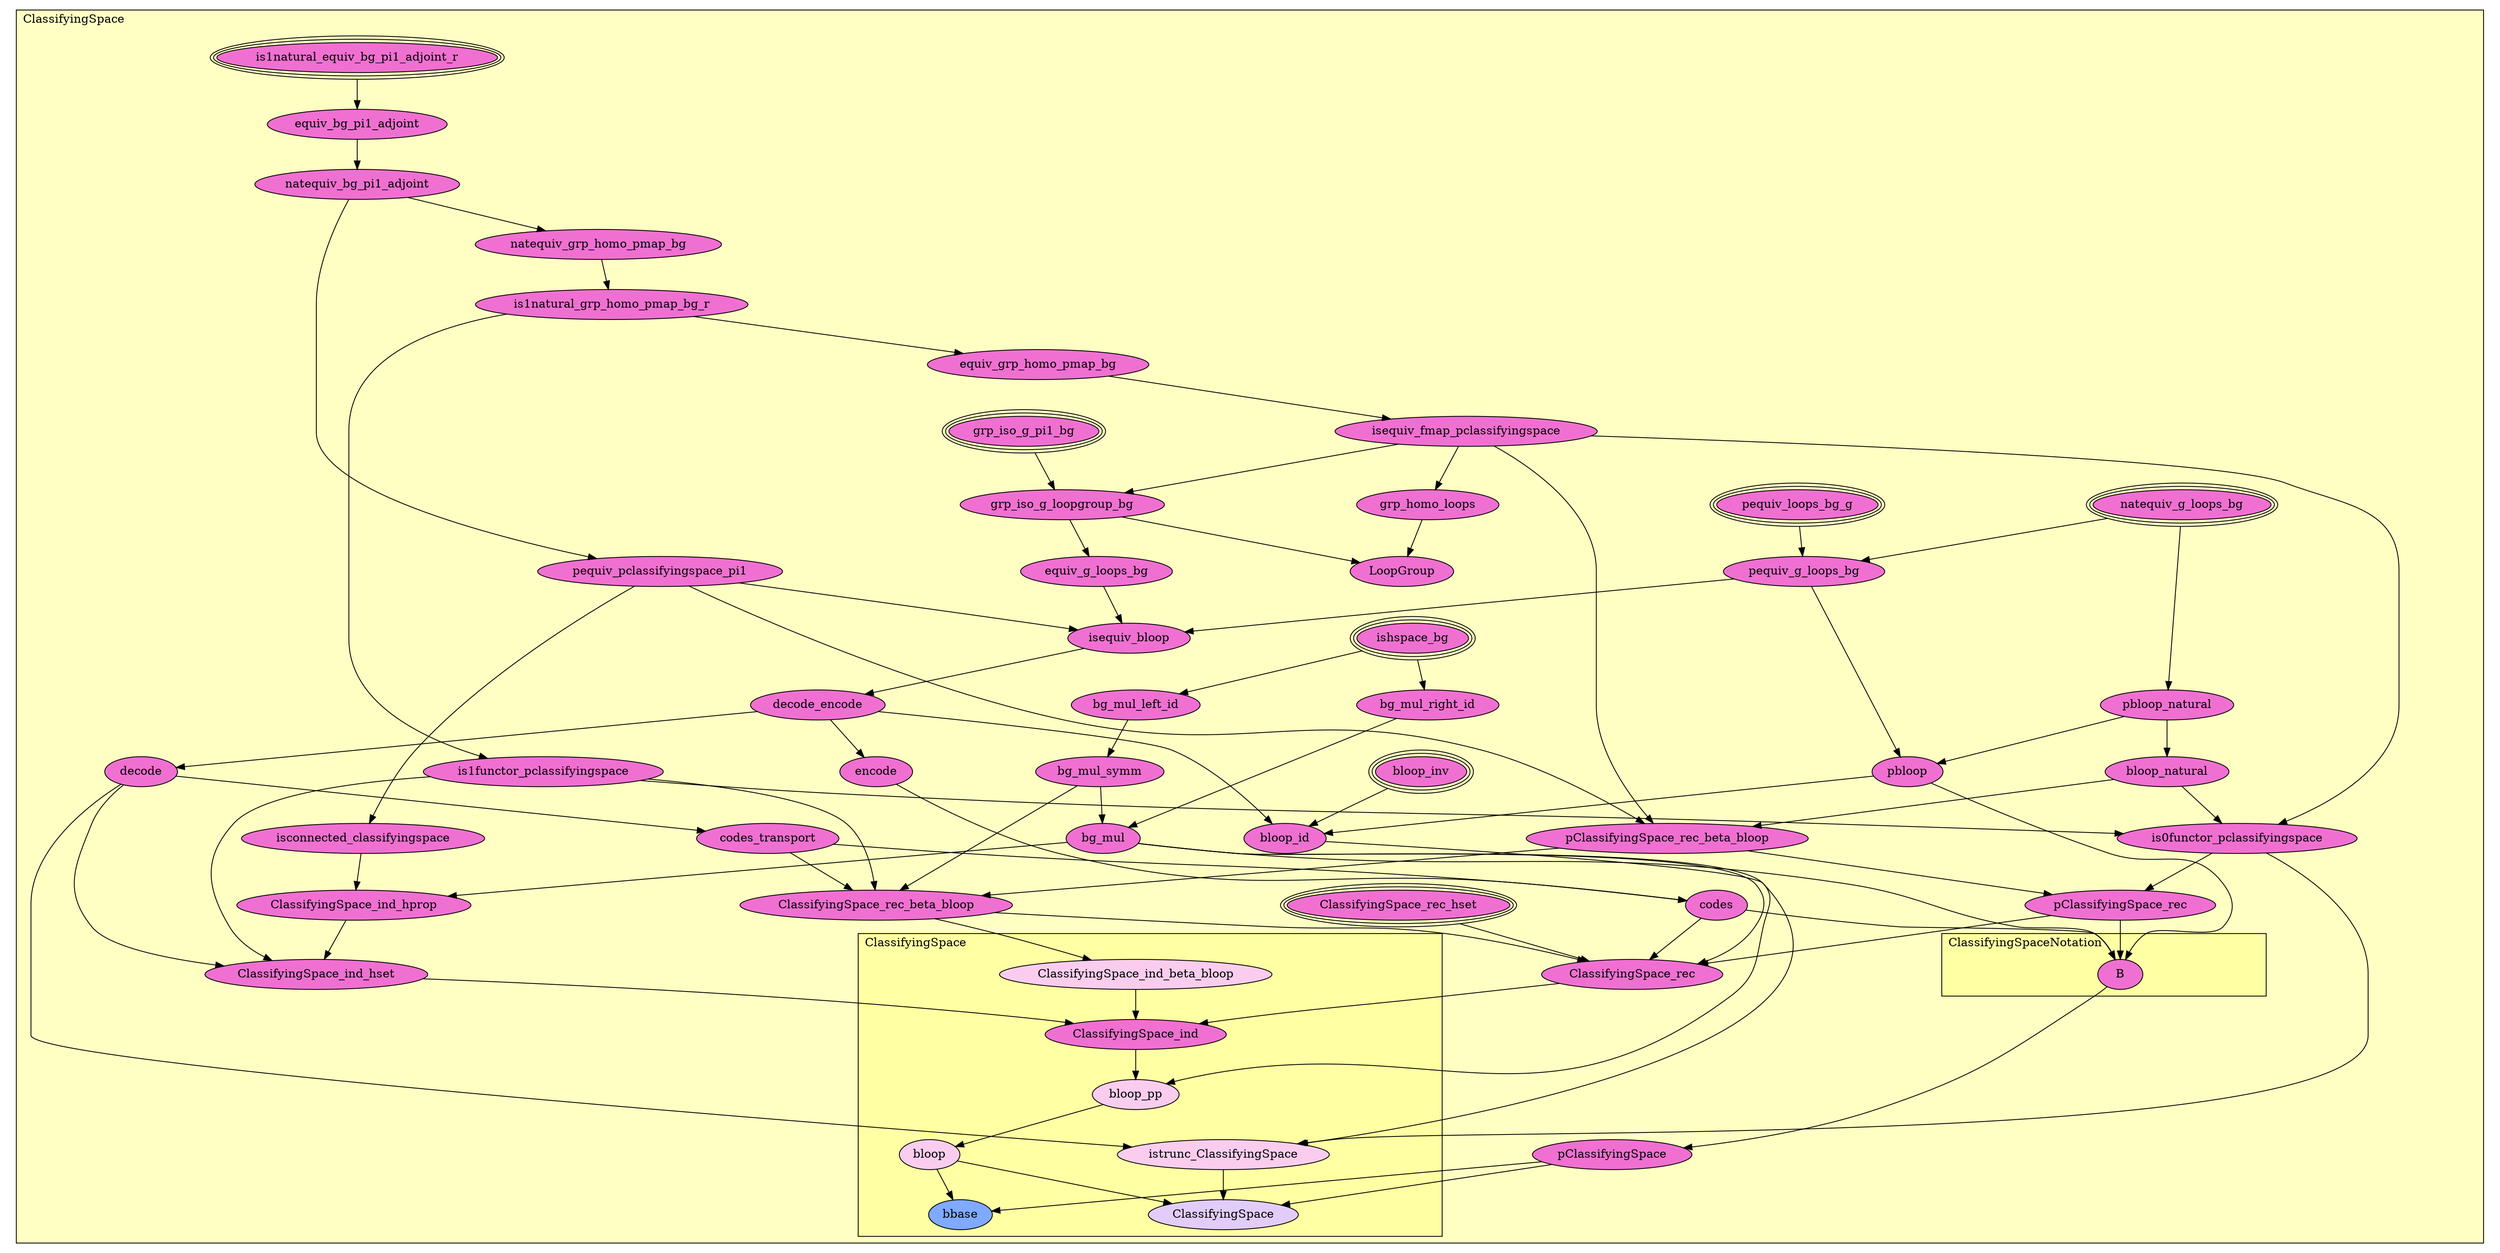 digraph HoTT_Homotopy_ClassifyingSpace {
  graph [ratio=0.5]
  node [style=filled]
ClassifyingSpace_ClassifyingSpaceNotation_B [label="B", URL=<ClassifyingSpace.html#ClassifyingSpaceNotation.B>, fillcolor="#F070D1"] ;
ClassifyingSpace_ClassifyingSpace_ClassifyingSpace_ind_beta_bloop [label="ClassifyingSpace_ind_beta_bloop", URL=<ClassifyingSpace.html#ClassifyingSpace.ClassifyingSpace_ind_beta_bloop>, fillcolor="#FACDEF"] ;
ClassifyingSpace_ClassifyingSpace_ClassifyingSpace_ind [label="ClassifyingSpace_ind", URL=<ClassifyingSpace.html#ClassifyingSpace.ClassifyingSpace_ind>, fillcolor="#F070D1"] ;
ClassifyingSpace_ClassifyingSpace_istrunc_ClassifyingSpace [label="istrunc_ClassifyingSpace", URL=<ClassifyingSpace.html#ClassifyingSpace.istrunc_ClassifyingSpace>, fillcolor="#FACDEF"] ;
ClassifyingSpace_ClassifyingSpace_bloop_pp [label="bloop_pp", URL=<ClassifyingSpace.html#ClassifyingSpace.bloop_pp>, fillcolor="#FACDEF"] ;
ClassifyingSpace_ClassifyingSpace_bloop [label="bloop", URL=<ClassifyingSpace.html#ClassifyingSpace.bloop>, fillcolor="#FACDEF"] ;
ClassifyingSpace_ClassifyingSpace_bbase [label="bbase", URL=<ClassifyingSpace.html#ClassifyingSpace.bbase>, fillcolor="#7FAAFF"] ;
ClassifyingSpace_ClassifyingSpace_ClassifyingSpace [label="ClassifyingSpace", URL=<ClassifyingSpace.html#ClassifyingSpace.ClassifyingSpace>, fillcolor="#E2CDFA"] ;
ClassifyingSpace_is1natural_equiv_bg_pi1_adjoint_r [label="is1natural_equiv_bg_pi1_adjoint_r", URL=<ClassifyingSpace.html#is1natural_equiv_bg_pi1_adjoint_r>, peripheries=3, fillcolor="#F070D1"] ;
ClassifyingSpace_equiv_bg_pi1_adjoint [label="equiv_bg_pi1_adjoint", URL=<ClassifyingSpace.html#equiv_bg_pi1_adjoint>, fillcolor="#F070D1"] ;
ClassifyingSpace_natequiv_bg_pi1_adjoint [label="natequiv_bg_pi1_adjoint", URL=<ClassifyingSpace.html#natequiv_bg_pi1_adjoint>, fillcolor="#F070D1"] ;
ClassifyingSpace_pequiv_pclassifyingspace_pi1 [label="pequiv_pclassifyingspace_pi1", URL=<ClassifyingSpace.html#pequiv_pclassifyingspace_pi1>, fillcolor="#F070D1"] ;
ClassifyingSpace_natequiv_grp_homo_pmap_bg [label="natequiv_grp_homo_pmap_bg", URL=<ClassifyingSpace.html#natequiv_grp_homo_pmap_bg>, fillcolor="#F070D1"] ;
ClassifyingSpace_is1natural_grp_homo_pmap_bg_r [label="is1natural_grp_homo_pmap_bg_r", URL=<ClassifyingSpace.html#is1natural_grp_homo_pmap_bg_r>, fillcolor="#F070D1"] ;
ClassifyingSpace_equiv_grp_homo_pmap_bg [label="equiv_grp_homo_pmap_bg", URL=<ClassifyingSpace.html#equiv_grp_homo_pmap_bg>, fillcolor="#F070D1"] ;
ClassifyingSpace_isequiv_fmap_pclassifyingspace [label="isequiv_fmap_pclassifyingspace", URL=<ClassifyingSpace.html#isequiv_fmap_pclassifyingspace>, fillcolor="#F070D1"] ;
ClassifyingSpace_is1functor_pclassifyingspace [label="is1functor_pclassifyingspace", URL=<ClassifyingSpace.html#is1functor_pclassifyingspace>, fillcolor="#F070D1"] ;
ClassifyingSpace_natequiv_g_loops_bg [label="natequiv_g_loops_bg", URL=<ClassifyingSpace.html#natequiv_g_loops_bg>, peripheries=3, fillcolor="#F070D1"] ;
ClassifyingSpace_pbloop_natural [label="pbloop_natural", URL=<ClassifyingSpace.html#pbloop_natural>, fillcolor="#F070D1"] ;
ClassifyingSpace_bloop_natural [label="bloop_natural", URL=<ClassifyingSpace.html#bloop_natural>, fillcolor="#F070D1"] ;
ClassifyingSpace_is0functor_pclassifyingspace [label="is0functor_pclassifyingspace", URL=<ClassifyingSpace.html#is0functor_pclassifyingspace>, fillcolor="#F070D1"] ;
ClassifyingSpace_ishspace_bg [label="ishspace_bg", URL=<ClassifyingSpace.html#ishspace_bg>, peripheries=3, fillcolor="#F070D1"] ;
ClassifyingSpace_bg_mul_right_id [label="bg_mul_right_id", URL=<ClassifyingSpace.html#bg_mul_right_id>, fillcolor="#F070D1"] ;
ClassifyingSpace_bg_mul_left_id [label="bg_mul_left_id", URL=<ClassifyingSpace.html#bg_mul_left_id>, fillcolor="#F070D1"] ;
ClassifyingSpace_bg_mul_symm [label="bg_mul_symm", URL=<ClassifyingSpace.html#bg_mul_symm>, fillcolor="#F070D1"] ;
ClassifyingSpace_bg_mul [label="bg_mul", URL=<ClassifyingSpace.html#bg_mul>, fillcolor="#F070D1"] ;
ClassifyingSpace_grp_homo_loops [label="grp_homo_loops", URL=<ClassifyingSpace.html#grp_homo_loops>, fillcolor="#F070D1"] ;
ClassifyingSpace_grp_iso_g_pi1_bg [label="grp_iso_g_pi1_bg", URL=<ClassifyingSpace.html#grp_iso_g_pi1_bg>, peripheries=3, fillcolor="#F070D1"] ;
ClassifyingSpace_grp_iso_g_loopgroup_bg [label="grp_iso_g_loopgroup_bg", URL=<ClassifyingSpace.html#grp_iso_g_loopgroup_bg>, fillcolor="#F070D1"] ;
ClassifyingSpace_LoopGroup [label="LoopGroup", URL=<ClassifyingSpace.html#LoopGroup>, fillcolor="#F070D1"] ;
ClassifyingSpace_pequiv_loops_bg_g [label="pequiv_loops_bg_g", URL=<ClassifyingSpace.html#pequiv_loops_bg_g>, peripheries=3, fillcolor="#F070D1"] ;
ClassifyingSpace_pequiv_g_loops_bg [label="pequiv_g_loops_bg", URL=<ClassifyingSpace.html#pequiv_g_loops_bg>, fillcolor="#F070D1"] ;
ClassifyingSpace_equiv_g_loops_bg [label="equiv_g_loops_bg", URL=<ClassifyingSpace.html#equiv_g_loops_bg>, fillcolor="#F070D1"] ;
ClassifyingSpace_isequiv_bloop [label="isequiv_bloop", URL=<ClassifyingSpace.html#isequiv_bloop>, fillcolor="#F070D1"] ;
ClassifyingSpace_decode_encode [label="decode_encode", URL=<ClassifyingSpace.html#decode_encode>, fillcolor="#F070D1"] ;
ClassifyingSpace_decode [label="decode", URL=<ClassifyingSpace.html#decode>, fillcolor="#F070D1"] ;
ClassifyingSpace_codes_transport [label="codes_transport", URL=<ClassifyingSpace.html#codes_transport>, fillcolor="#F070D1"] ;
ClassifyingSpace_encode [label="encode", URL=<ClassifyingSpace.html#encode>, fillcolor="#F070D1"] ;
ClassifyingSpace_codes [label="codes", URL=<ClassifyingSpace.html#codes>, fillcolor="#F070D1"] ;
ClassifyingSpace_pClassifyingSpace_rec_beta_bloop [label="pClassifyingSpace_rec_beta_bloop", URL=<ClassifyingSpace.html#pClassifyingSpace_rec_beta_bloop>, fillcolor="#F070D1"] ;
ClassifyingSpace_pClassifyingSpace_rec [label="pClassifyingSpace_rec", URL=<ClassifyingSpace.html#pClassifyingSpace_rec>, fillcolor="#F070D1"] ;
ClassifyingSpace_pbloop [label="pbloop", URL=<ClassifyingSpace.html#pbloop>, fillcolor="#F070D1"] ;
ClassifyingSpace_bloop_inv [label="bloop_inv", URL=<ClassifyingSpace.html#bloop_inv>, peripheries=3, fillcolor="#F070D1"] ;
ClassifyingSpace_bloop_id [label="bloop_id", URL=<ClassifyingSpace.html#bloop_id>, fillcolor="#F070D1"] ;
ClassifyingSpace_pClassifyingSpace [label="pClassifyingSpace", URL=<ClassifyingSpace.html#pClassifyingSpace>, fillcolor="#F070D1"] ;
ClassifyingSpace_isconnected_classifyingspace [label="isconnected_classifyingspace", URL=<ClassifyingSpace.html#isconnected_classifyingspace>, fillcolor="#F070D1"] ;
ClassifyingSpace_ClassifyingSpace_ind_hprop [label="ClassifyingSpace_ind_hprop", URL=<ClassifyingSpace.html#ClassifyingSpace_ind_hprop>, fillcolor="#F070D1"] ;
ClassifyingSpace_ClassifyingSpace_rec_hset [label="ClassifyingSpace_rec_hset", URL=<ClassifyingSpace.html#ClassifyingSpace_rec_hset>, peripheries=3, fillcolor="#F070D1"] ;
ClassifyingSpace_ClassifyingSpace_ind_hset [label="ClassifyingSpace_ind_hset", URL=<ClassifyingSpace.html#ClassifyingSpace_ind_hset>, fillcolor="#F070D1"] ;
ClassifyingSpace_ClassifyingSpace_rec_beta_bloop [label="ClassifyingSpace_rec_beta_bloop", URL=<ClassifyingSpace.html#ClassifyingSpace_rec_beta_bloop>, fillcolor="#F070D1"] ;
ClassifyingSpace_ClassifyingSpace_rec [label="ClassifyingSpace_rec", URL=<ClassifyingSpace.html#ClassifyingSpace_rec>, fillcolor="#F070D1"] ;
  ClassifyingSpace_ClassifyingSpaceNotation_B -> ClassifyingSpace_pClassifyingSpace [] ;
  ClassifyingSpace_ClassifyingSpace_ClassifyingSpace_ind_beta_bloop -> ClassifyingSpace_ClassifyingSpace_ClassifyingSpace_ind [] ;
  ClassifyingSpace_ClassifyingSpace_ClassifyingSpace_ind -> ClassifyingSpace_ClassifyingSpace_bloop_pp [] ;
  ClassifyingSpace_ClassifyingSpace_istrunc_ClassifyingSpace -> ClassifyingSpace_ClassifyingSpace_ClassifyingSpace [] ;
  ClassifyingSpace_ClassifyingSpace_bloop_pp -> ClassifyingSpace_ClassifyingSpace_bloop [] ;
  ClassifyingSpace_ClassifyingSpace_bloop -> ClassifyingSpace_ClassifyingSpace_bbase [] ;
  ClassifyingSpace_ClassifyingSpace_bloop -> ClassifyingSpace_ClassifyingSpace_ClassifyingSpace [] ;
  ClassifyingSpace_is1natural_equiv_bg_pi1_adjoint_r -> ClassifyingSpace_equiv_bg_pi1_adjoint [] ;
  ClassifyingSpace_equiv_bg_pi1_adjoint -> ClassifyingSpace_natequiv_bg_pi1_adjoint [] ;
  ClassifyingSpace_natequiv_bg_pi1_adjoint -> ClassifyingSpace_pequiv_pclassifyingspace_pi1 [] ;
  ClassifyingSpace_natequiv_bg_pi1_adjoint -> ClassifyingSpace_natequiv_grp_homo_pmap_bg [] ;
  ClassifyingSpace_pequiv_pclassifyingspace_pi1 -> ClassifyingSpace_isequiv_bloop [] ;
  ClassifyingSpace_pequiv_pclassifyingspace_pi1 -> ClassifyingSpace_pClassifyingSpace_rec_beta_bloop [] ;
  ClassifyingSpace_pequiv_pclassifyingspace_pi1 -> ClassifyingSpace_isconnected_classifyingspace [] ;
  ClassifyingSpace_natequiv_grp_homo_pmap_bg -> ClassifyingSpace_is1natural_grp_homo_pmap_bg_r [] ;
  ClassifyingSpace_is1natural_grp_homo_pmap_bg_r -> ClassifyingSpace_equiv_grp_homo_pmap_bg [] ;
  ClassifyingSpace_is1natural_grp_homo_pmap_bg_r -> ClassifyingSpace_is1functor_pclassifyingspace [] ;
  ClassifyingSpace_equiv_grp_homo_pmap_bg -> ClassifyingSpace_isequiv_fmap_pclassifyingspace [] ;
  ClassifyingSpace_isequiv_fmap_pclassifyingspace -> ClassifyingSpace_is0functor_pclassifyingspace [] ;
  ClassifyingSpace_isequiv_fmap_pclassifyingspace -> ClassifyingSpace_grp_homo_loops [] ;
  ClassifyingSpace_isequiv_fmap_pclassifyingspace -> ClassifyingSpace_grp_iso_g_loopgroup_bg [] ;
  ClassifyingSpace_isequiv_fmap_pclassifyingspace -> ClassifyingSpace_pClassifyingSpace_rec_beta_bloop [] ;
  ClassifyingSpace_is1functor_pclassifyingspace -> ClassifyingSpace_is0functor_pclassifyingspace [] ;
  ClassifyingSpace_is1functor_pclassifyingspace -> ClassifyingSpace_ClassifyingSpace_ind_hset [] ;
  ClassifyingSpace_is1functor_pclassifyingspace -> ClassifyingSpace_ClassifyingSpace_rec_beta_bloop [] ;
  ClassifyingSpace_natequiv_g_loops_bg -> ClassifyingSpace_pbloop_natural [] ;
  ClassifyingSpace_natequiv_g_loops_bg -> ClassifyingSpace_pequiv_g_loops_bg [] ;
  ClassifyingSpace_pbloop_natural -> ClassifyingSpace_bloop_natural [] ;
  ClassifyingSpace_pbloop_natural -> ClassifyingSpace_pbloop [] ;
  ClassifyingSpace_bloop_natural -> ClassifyingSpace_is0functor_pclassifyingspace [] ;
  ClassifyingSpace_bloop_natural -> ClassifyingSpace_pClassifyingSpace_rec_beta_bloop [] ;
  ClassifyingSpace_is0functor_pclassifyingspace -> ClassifyingSpace_ClassifyingSpace_istrunc_ClassifyingSpace [] ;
  ClassifyingSpace_is0functor_pclassifyingspace -> ClassifyingSpace_pClassifyingSpace_rec [] ;
  ClassifyingSpace_ishspace_bg -> ClassifyingSpace_bg_mul_right_id [] ;
  ClassifyingSpace_ishspace_bg -> ClassifyingSpace_bg_mul_left_id [] ;
  ClassifyingSpace_bg_mul_right_id -> ClassifyingSpace_bg_mul [] ;
  ClassifyingSpace_bg_mul_left_id -> ClassifyingSpace_bg_mul_symm [] ;
  ClassifyingSpace_bg_mul_symm -> ClassifyingSpace_bg_mul [] ;
  ClassifyingSpace_bg_mul_symm -> ClassifyingSpace_ClassifyingSpace_rec_beta_bloop [] ;
  ClassifyingSpace_bg_mul -> ClassifyingSpace_ClassifyingSpaceNotation_B [] ;
  ClassifyingSpace_bg_mul -> ClassifyingSpace_ClassifyingSpace_istrunc_ClassifyingSpace [] ;
  ClassifyingSpace_bg_mul -> ClassifyingSpace_ClassifyingSpace_ind_hprop [] ;
  ClassifyingSpace_bg_mul -> ClassifyingSpace_ClassifyingSpace_rec [] ;
  ClassifyingSpace_grp_homo_loops -> ClassifyingSpace_LoopGroup [] ;
  ClassifyingSpace_grp_iso_g_pi1_bg -> ClassifyingSpace_grp_iso_g_loopgroup_bg [] ;
  ClassifyingSpace_grp_iso_g_loopgroup_bg -> ClassifyingSpace_LoopGroup [] ;
  ClassifyingSpace_grp_iso_g_loopgroup_bg -> ClassifyingSpace_equiv_g_loops_bg [] ;
  ClassifyingSpace_pequiv_loops_bg_g -> ClassifyingSpace_pequiv_g_loops_bg [] ;
  ClassifyingSpace_pequiv_g_loops_bg -> ClassifyingSpace_isequiv_bloop [] ;
  ClassifyingSpace_pequiv_g_loops_bg -> ClassifyingSpace_pbloop [] ;
  ClassifyingSpace_equiv_g_loops_bg -> ClassifyingSpace_isequiv_bloop [] ;
  ClassifyingSpace_isequiv_bloop -> ClassifyingSpace_decode_encode [] ;
  ClassifyingSpace_decode_encode -> ClassifyingSpace_decode [] ;
  ClassifyingSpace_decode_encode -> ClassifyingSpace_encode [] ;
  ClassifyingSpace_decode_encode -> ClassifyingSpace_bloop_id [] ;
  ClassifyingSpace_decode -> ClassifyingSpace_ClassifyingSpace_istrunc_ClassifyingSpace [] ;
  ClassifyingSpace_decode -> ClassifyingSpace_codes_transport [] ;
  ClassifyingSpace_decode -> ClassifyingSpace_ClassifyingSpace_ind_hset [] ;
  ClassifyingSpace_codes_transport -> ClassifyingSpace_codes [] ;
  ClassifyingSpace_codes_transport -> ClassifyingSpace_ClassifyingSpace_rec_beta_bloop [] ;
  ClassifyingSpace_encode -> ClassifyingSpace_codes [] ;
  ClassifyingSpace_codes -> ClassifyingSpace_ClassifyingSpaceNotation_B [] ;
  ClassifyingSpace_codes -> ClassifyingSpace_ClassifyingSpace_rec [] ;
  ClassifyingSpace_pClassifyingSpace_rec_beta_bloop -> ClassifyingSpace_pClassifyingSpace_rec [] ;
  ClassifyingSpace_pClassifyingSpace_rec_beta_bloop -> ClassifyingSpace_ClassifyingSpace_rec_beta_bloop [] ;
  ClassifyingSpace_pClassifyingSpace_rec -> ClassifyingSpace_ClassifyingSpaceNotation_B [] ;
  ClassifyingSpace_pClassifyingSpace_rec -> ClassifyingSpace_ClassifyingSpace_rec [] ;
  ClassifyingSpace_pbloop -> ClassifyingSpace_ClassifyingSpaceNotation_B [] ;
  ClassifyingSpace_pbloop -> ClassifyingSpace_bloop_id [] ;
  ClassifyingSpace_bloop_inv -> ClassifyingSpace_bloop_id [] ;
  ClassifyingSpace_bloop_id -> ClassifyingSpace_ClassifyingSpace_bloop_pp [] ;
  ClassifyingSpace_pClassifyingSpace -> ClassifyingSpace_ClassifyingSpace_bbase [] ;
  ClassifyingSpace_pClassifyingSpace -> ClassifyingSpace_ClassifyingSpace_ClassifyingSpace [] ;
  ClassifyingSpace_isconnected_classifyingspace -> ClassifyingSpace_ClassifyingSpace_ind_hprop [] ;
  ClassifyingSpace_ClassifyingSpace_ind_hprop -> ClassifyingSpace_ClassifyingSpace_ind_hset [] ;
  ClassifyingSpace_ClassifyingSpace_rec_hset -> ClassifyingSpace_ClassifyingSpace_rec [] ;
  ClassifyingSpace_ClassifyingSpace_ind_hset -> ClassifyingSpace_ClassifyingSpace_ClassifyingSpace_ind [] ;
  ClassifyingSpace_ClassifyingSpace_rec_beta_bloop -> ClassifyingSpace_ClassifyingSpace_ClassifyingSpace_ind_beta_bloop [] ;
  ClassifyingSpace_ClassifyingSpace_rec_beta_bloop -> ClassifyingSpace_ClassifyingSpace_rec [] ;
  ClassifyingSpace_ClassifyingSpace_rec -> ClassifyingSpace_ClassifyingSpace_ClassifyingSpace_ind [] ;
subgraph cluster_ClassifyingSpace { label="ClassifyingSpace"; fillcolor="#FFFFC3"; labeljust=l; style=filled 
subgraph cluster_ClassifyingSpace_ClassifyingSpace { label="ClassifyingSpace"; fillcolor="#FFFFA3"; labeljust=l; style=filled 
ClassifyingSpace_ClassifyingSpace_ClassifyingSpace; ClassifyingSpace_ClassifyingSpace_bbase; ClassifyingSpace_ClassifyingSpace_bloop; ClassifyingSpace_ClassifyingSpace_bloop_pp; ClassifyingSpace_ClassifyingSpace_istrunc_ClassifyingSpace; ClassifyingSpace_ClassifyingSpace_ClassifyingSpace_ind; ClassifyingSpace_ClassifyingSpace_ClassifyingSpace_ind_beta_bloop; };
subgraph cluster_ClassifyingSpace_ClassifyingSpaceNotation { label="ClassifyingSpaceNotation"; fillcolor="#FFFFA3"; labeljust=l; style=filled 
ClassifyingSpace_ClassifyingSpaceNotation_B; };
ClassifyingSpace_ClassifyingSpace_rec; ClassifyingSpace_ClassifyingSpace_rec_beta_bloop; ClassifyingSpace_ClassifyingSpace_ind_hset; ClassifyingSpace_ClassifyingSpace_rec_hset; ClassifyingSpace_ClassifyingSpace_ind_hprop; ClassifyingSpace_isconnected_classifyingspace; ClassifyingSpace_pClassifyingSpace; ClassifyingSpace_bloop_id; ClassifyingSpace_bloop_inv; ClassifyingSpace_pbloop; ClassifyingSpace_pClassifyingSpace_rec; ClassifyingSpace_pClassifyingSpace_rec_beta_bloop; ClassifyingSpace_codes; ClassifyingSpace_encode; ClassifyingSpace_codes_transport; ClassifyingSpace_decode; ClassifyingSpace_decode_encode; ClassifyingSpace_isequiv_bloop; ClassifyingSpace_equiv_g_loops_bg; ClassifyingSpace_pequiv_g_loops_bg; ClassifyingSpace_pequiv_loops_bg_g; ClassifyingSpace_LoopGroup; ClassifyingSpace_grp_iso_g_loopgroup_bg; ClassifyingSpace_grp_iso_g_pi1_bg; ClassifyingSpace_grp_homo_loops; ClassifyingSpace_bg_mul; ClassifyingSpace_bg_mul_symm; ClassifyingSpace_bg_mul_left_id; ClassifyingSpace_bg_mul_right_id; ClassifyingSpace_ishspace_bg; ClassifyingSpace_is0functor_pclassifyingspace; ClassifyingSpace_bloop_natural; ClassifyingSpace_pbloop_natural; ClassifyingSpace_natequiv_g_loops_bg; ClassifyingSpace_is1functor_pclassifyingspace; ClassifyingSpace_isequiv_fmap_pclassifyingspace; ClassifyingSpace_equiv_grp_homo_pmap_bg; ClassifyingSpace_is1natural_grp_homo_pmap_bg_r; ClassifyingSpace_natequiv_grp_homo_pmap_bg; ClassifyingSpace_pequiv_pclassifyingspace_pi1; ClassifyingSpace_natequiv_bg_pi1_adjoint; ClassifyingSpace_equiv_bg_pi1_adjoint; ClassifyingSpace_is1natural_equiv_bg_pi1_adjoint_r; };
} /* END */

